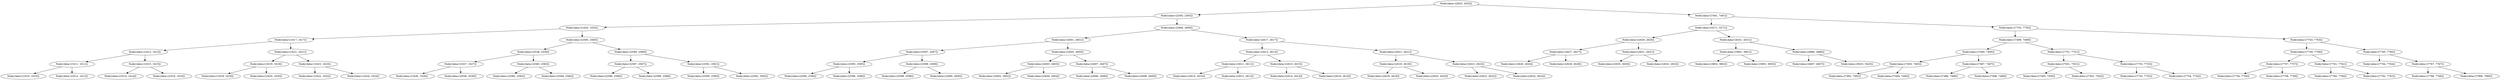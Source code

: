 digraph G{
1215769818 [label="Node{data=[2625, 2625]}"]
1215769818 -> 31198739
31198739 [label="Node{data=[2593, 2593]}"]
31198739 -> 1891293938
1891293938 [label="Node{data=[1625, 1625]}"]
1891293938 -> 1931275843
1931275843 [label="Node{data=[1617, 1617]}"]
1931275843 -> 41684230
41684230 [label="Node{data=[1613, 1613]}"]
41684230 -> 1664169932
1664169932 [label="Node{data=[1611, 1611]}"]
1664169932 -> 1174014994
1174014994 [label="Node{data=[1610, 1610]}"]
1664169932 -> 1358994456
1358994456 [label="Node{data=[1612, 1612]}"]
41684230 -> 871804675
871804675 [label="Node{data=[1615, 1615]}"]
871804675 -> 1494446566
1494446566 [label="Node{data=[1614, 1614]}"]
871804675 -> 1276935242
1276935242 [label="Node{data=[1616, 1616]}"]
1931275843 -> 422173069
422173069 [label="Node{data=[1621, 1621]}"]
422173069 -> 522314524
522314524 [label="Node{data=[1619, 1619]}"]
522314524 -> 1568615775
1568615775 [label="Node{data=[1618, 1618]}"]
522314524 -> 1924068502
1924068502 [label="Node{data=[1620, 1620]}"]
422173069 -> 622636799
622636799 [label="Node{data=[1623, 1623]}"]
622636799 -> 901091395
901091395 [label="Node{data=[1622, 1622]}"]
622636799 -> 285492863
285492863 [label="Node{data=[1624, 1624]}"]
1891293938 -> 336267917
336267917 [label="Node{data=[2585, 2585]}"]
336267917 -> 1419785637
1419785637 [label="Node{data=[2538, 2538]}"]
1419785637 -> 1301188858
1301188858 [label="Node{data=[1627, 1627]}"]
1301188858 -> 2122973322
2122973322 [label="Node{data=[1626, 1626]}"]
1301188858 -> 848896692
848896692 [label="Node{data=[2036, 2036]}"]
1419785637 -> 1732322399
1732322399 [label="Node{data=[2583, 2583]}"]
1732322399 -> 1592877325
1592877325 [label="Node{data=[2582, 2582]}"]
1732322399 -> 1892787209
1892787209 [label="Node{data=[2584, 2584]}"]
336267917 -> 187081765
187081765 [label="Node{data=[2589, 2589]}"]
187081765 -> 1697323714
1697323714 [label="Node{data=[2587, 2587]}"]
1697323714 -> 814212707
814212707 [label="Node{data=[2586, 2586]}"]
1697323714 -> 1301020054
1301020054 [label="Node{data=[2588, 2588]}"]
187081765 -> 1941073806
1941073806 [label="Node{data=[2591, 2591]}"]
1941073806 -> 1316128304
1316128304 [label="Node{data=[2590, 2590]}"]
1941073806 -> 1103746403
1103746403 [label="Node{data=[2592, 2592]}"]
31198739 -> 1396500353
1396500353 [label="Node{data=[2609, 2609]}"]
1396500353 -> 865221751
865221751 [label="Node{data=[2601, 2601]}"]
865221751 -> 1770749747
1770749747 [label="Node{data=[2597, 2597]}"]
1770749747 -> 1718017452
1718017452 [label="Node{data=[2595, 2595]}"]
1718017452 -> 1389506062
1389506062 [label="Node{data=[2594, 2594]}"]
1718017452 -> 1879167399
1879167399 [label="Node{data=[2596, 2596]}"]
1770749747 -> 1111579251
1111579251 [label="Node{data=[2599, 2599]}"]
1111579251 -> 303723562
303723562 [label="Node{data=[2598, 2598]}"]
1111579251 -> 1367050809
1367050809 [label="Node{data=[2600, 2600]}"]
865221751 -> 789181784
789181784 [label="Node{data=[2605, 2605]}"]
789181784 -> 1733533704
1733533704 [label="Node{data=[2603, 2603]}"]
1733533704 -> 640230380
640230380 [label="Node{data=[2602, 2602]}"]
1733533704 -> 722358098
722358098 [label="Node{data=[2604, 2604]}"]
789181784 -> 1271782494
1271782494 [label="Node{data=[2607, 2607]}"]
1271782494 -> 837052111
837052111 [label="Node{data=[2606, 2606]}"]
1271782494 -> 1589450076
1589450076 [label="Node{data=[2608, 2608]}"]
1396500353 -> 126924038
126924038 [label="Node{data=[2617, 2617]}"]
126924038 -> 580564614
580564614 [label="Node{data=[2613, 2613]}"]
580564614 -> 811236868
811236868 [label="Node{data=[2611, 2611]}"]
811236868 -> 117152422
117152422 [label="Node{data=[2610, 2610]}"]
811236868 -> 71383034
71383034 [label="Node{data=[2612, 2612]}"]
580564614 -> 1939382130
1939382130 [label="Node{data=[2615, 2615]}"]
1939382130 -> 282162523
282162523 [label="Node{data=[2614, 2614]}"]
1939382130 -> 1252389709
1252389709 [label="Node{data=[2616, 2616]}"]
126924038 -> 1196876548
1196876548 [label="Node{data=[2621, 2621]}"]
1196876548 -> 1879213971
1879213971 [label="Node{data=[2619, 2619]}"]
1879213971 -> 1809997669
1809997669 [label="Node{data=[2618, 2618]}"]
1879213971 -> 246998735
246998735 [label="Node{data=[2620, 2620]}"]
1196876548 -> 2114353887
2114353887 [label="Node{data=[2623, 2623]}"]
2114353887 -> 442258579
442258579 [label="Node{data=[2622, 2622]}"]
2114353887 -> 1673279946
1673279946 [label="Node{data=[2624, 2624]}"]
1215769818 -> 712717804
712717804 [label="Node{data=[7491, 7491]}"]
712717804 -> 1743155966
1743155966 [label="Node{data=[3271, 3271]}"]
1743155966 -> 535190109
535190109 [label="Node{data=[2629, 2629]}"]
535190109 -> 496386562
496386562 [label="Node{data=[2627, 2627]}"]
496386562 -> 1848754185
1848754185 [label="Node{data=[2626, 2626]}"]
496386562 -> 982793907
982793907 [label="Node{data=[2628, 2628]}"]
535190109 -> 395161358
395161358 [label="Node{data=[2631, 2631]}"]
395161358 -> 950299055
950299055 [label="Node{data=[2630, 2630]}"]
395161358 -> 1484117818
1484117818 [label="Node{data=[2632, 2632]}"]
1743155966 -> 1125059361
1125059361 [label="Node{data=[4531, 4531]}"]
1125059361 -> 956316049
956316049 [label="Node{data=[3901, 3901]}"]
956316049 -> 586335759
586335759 [label="Node{data=[3802, 3802]}"]
956316049 -> 1414007148
1414007148 [label="Node{data=[3903, 3903]}"]
1125059361 -> 1873106631
1873106631 [label="Node{data=[4980, 4980]}"]
1873106631 -> 1464940051
1464940051 [label="Node{data=[4607, 4607]}"]
1873106631 -> 1663520840
1663520840 [label="Node{data=[5025, 5025]}"]
712717804 -> 1999648297
1999648297 [label="Node{data=[7755, 7755]}"]
1999648297 -> 853951846
853951846 [label="Node{data=[7499, 7499]}"]
853951846 -> 1817779335
1817779335 [label="Node{data=[7495, 7495]}"]
1817779335 -> 900052052
900052052 [label="Node{data=[7493, 7493]}"]
900052052 -> 1137860023
1137860023 [label="Node{data=[7492, 7492]}"]
900052052 -> 1134554590
1134554590 [label="Node{data=[7494, 7494]}"]
1817779335 -> 1728474126
1728474126 [label="Node{data=[7497, 7497]}"]
1728474126 -> 2140758958
2140758958 [label="Node{data=[7496, 7496]}"]
1728474126 -> 779597327
779597327 [label="Node{data=[7498, 7498]}"]
853951846 -> 314199810
314199810 [label="Node{data=[7751, 7751]}"]
314199810 -> 1174939463
1174939463 [label="Node{data=[7501, 7501]}"]
1174939463 -> 1916319803
1916319803 [label="Node{data=[7500, 7500]}"]
1174939463 -> 1642901437
1642901437 [label="Node{data=[7502, 7502]}"]
314199810 -> 560869085
560869085 [label="Node{data=[7753, 7753]}"]
560869085 -> 643504040
643504040 [label="Node{data=[7752, 7752]}"]
560869085 -> 295017016
295017016 [label="Node{data=[7754, 7754]}"]
1999648297 -> 360734448
360734448 [label="Node{data=[7763, 7763]}"]
360734448 -> 1162379867
1162379867 [label="Node{data=[7759, 7759]}"]
1162379867 -> 1003498253
1003498253 [label="Node{data=[7757, 7757]}"]
1003498253 -> 111747605
111747605 [label="Node{data=[7756, 7756]}"]
1003498253 -> 298425326
298425326 [label="Node{data=[7758, 7758]}"]
1162379867 -> 269650390
269650390 [label="Node{data=[7761, 7761]}"]
269650390 -> 715145370
715145370 [label="Node{data=[7760, 7760]}"]
269650390 -> 1708553809
1708553809 [label="Node{data=[7762, 7762]}"]
360734448 -> 941463534
941463534 [label="Node{data=[7765, 7765]}"]
941463534 -> 1019606274
1019606274 [label="Node{data=[7764, 7764]}"]
941463534 -> 340383376
340383376 [label="Node{data=[7767, 7767]}"]
340383376 -> 1115381430
1115381430 [label="Node{data=[7766, 7766]}"]
340383376 -> 369951728
369951728 [label="Node{data=[7966, 7966]}"]
}